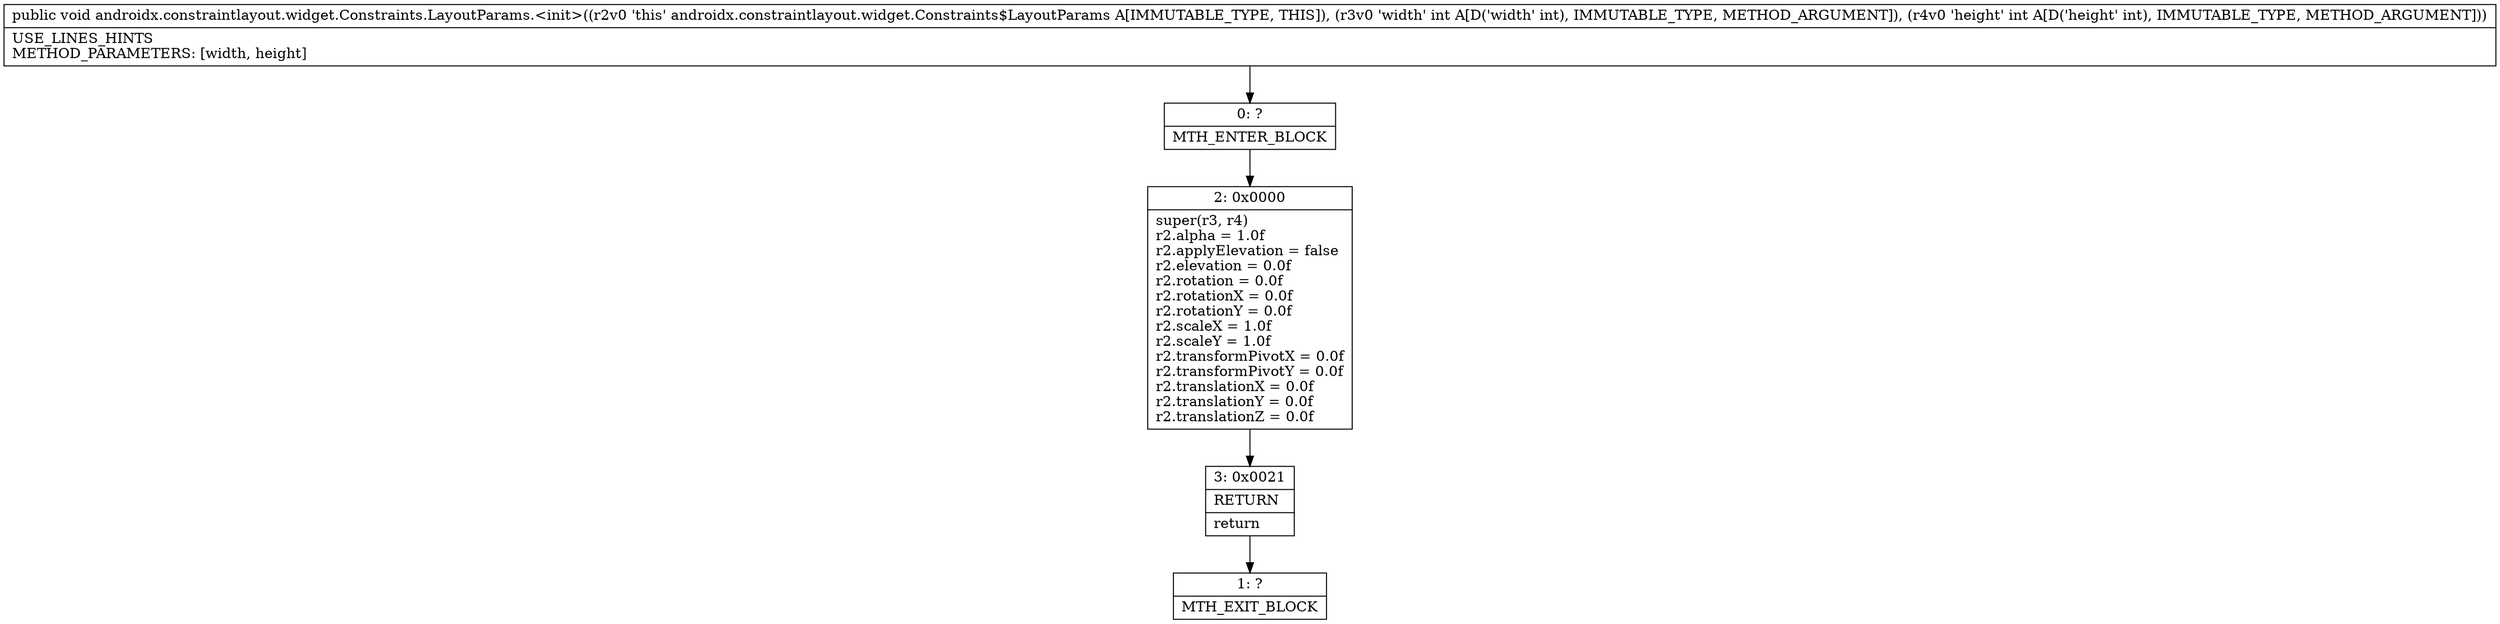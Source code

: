 digraph "CFG forandroidx.constraintlayout.widget.Constraints.LayoutParams.\<init\>(II)V" {
Node_0 [shape=record,label="{0\:\ ?|MTH_ENTER_BLOCK\l}"];
Node_2 [shape=record,label="{2\:\ 0x0000|super(r3, r4)\lr2.alpha = 1.0f\lr2.applyElevation = false\lr2.elevation = 0.0f\lr2.rotation = 0.0f\lr2.rotationX = 0.0f\lr2.rotationY = 0.0f\lr2.scaleX = 1.0f\lr2.scaleY = 1.0f\lr2.transformPivotX = 0.0f\lr2.transformPivotY = 0.0f\lr2.translationX = 0.0f\lr2.translationY = 0.0f\lr2.translationZ = 0.0f\l}"];
Node_3 [shape=record,label="{3\:\ 0x0021|RETURN\l|return\l}"];
Node_1 [shape=record,label="{1\:\ ?|MTH_EXIT_BLOCK\l}"];
MethodNode[shape=record,label="{public void androidx.constraintlayout.widget.Constraints.LayoutParams.\<init\>((r2v0 'this' androidx.constraintlayout.widget.Constraints$LayoutParams A[IMMUTABLE_TYPE, THIS]), (r3v0 'width' int A[D('width' int), IMMUTABLE_TYPE, METHOD_ARGUMENT]), (r4v0 'height' int A[D('height' int), IMMUTABLE_TYPE, METHOD_ARGUMENT]))  | USE_LINES_HINTS\lMETHOD_PARAMETERS: [width, height]\l}"];
MethodNode -> Node_0;Node_0 -> Node_2;
Node_2 -> Node_3;
Node_3 -> Node_1;
}

